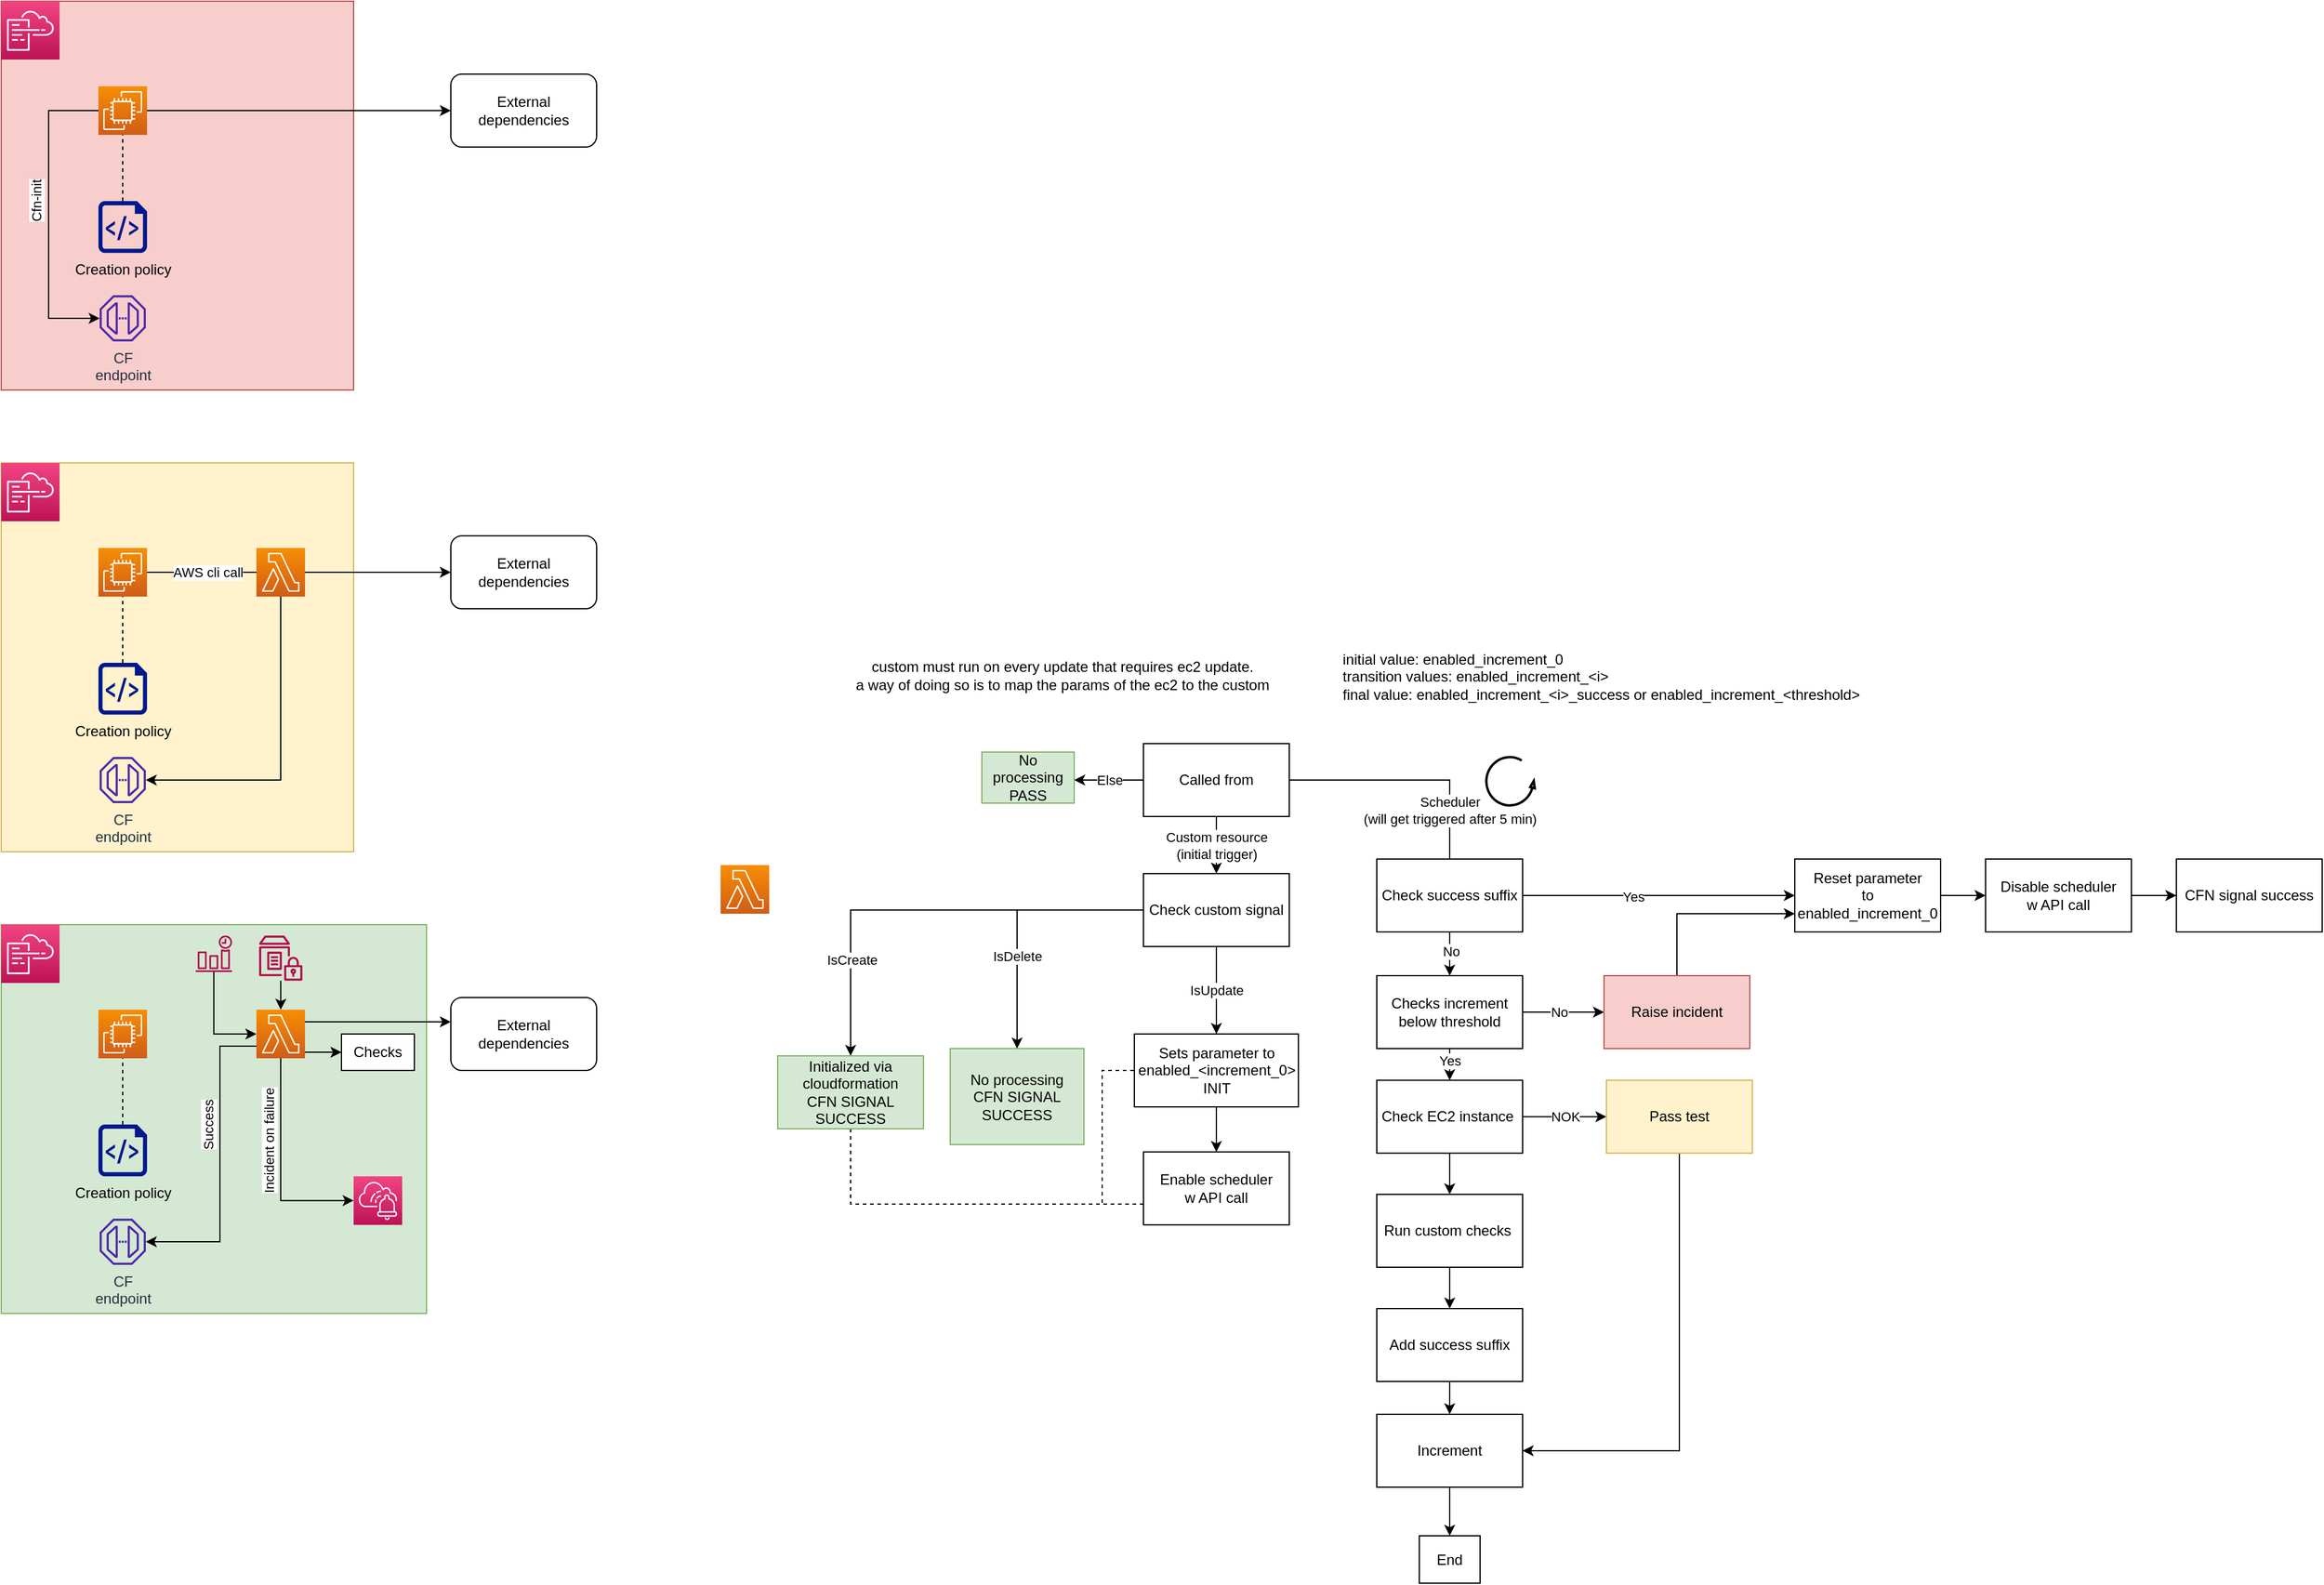 <mxfile version="16.1.2" type="device"><diagram id="FhN0YhwfLMsi-lymDsW3" name="Page-1"><mxGraphModel dx="1318" dy="1031" grid="0" gridSize="10" guides="1" tooltips="1" connect="1" arrows="1" fold="1" page="1" pageScale="1" pageWidth="827" pageHeight="1169" math="0" shadow="0"><root><mxCell id="0"/><mxCell id="1" parent="0"/><mxCell id="jrHru4hNWrMTznHkmxCw-6" value="" style="rounded=0;whiteSpace=wrap;html=1;fillColor=#f8cecc;strokeColor=#b85450;" vertex="1" parent="1"><mxGeometry x="70" y="29" width="290" height="320" as="geometry"/></mxCell><mxCell id="jrHru4hNWrMTznHkmxCw-11" style="edgeStyle=orthogonalEdgeStyle;rounded=0;orthogonalLoop=1;jettySize=auto;html=1;endArrow=classic;endFill=1;" edge="1" parent="1" source="jrHru4hNWrMTznHkmxCw-2" target="jrHru4hNWrMTznHkmxCw-12"><mxGeometry relative="1" as="geometry"><mxPoint x="270" y="119" as="targetPoint"/></mxGeometry></mxCell><mxCell id="jrHru4hNWrMTznHkmxCw-26" style="edgeStyle=orthogonalEdgeStyle;rounded=0;orthogonalLoop=1;jettySize=auto;html=1;endArrow=classic;endFill=1;" edge="1" parent="1" source="jrHru4hNWrMTznHkmxCw-2" target="jrHru4hNWrMTznHkmxCw-28"><mxGeometry relative="1" as="geometry"><Array as="points"><mxPoint x="109" y="119"/></Array></mxGeometry></mxCell><mxCell id="jrHru4hNWrMTznHkmxCw-27" value="Cfn-init" style="edgeLabel;html=1;align=center;verticalAlign=middle;resizable=0;points=[];rotation=-90;" vertex="1" connectable="0" parent="jrHru4hNWrMTznHkmxCw-26"><mxGeometry x="-0.32" y="1" relative="1" as="geometry"><mxPoint x="-11" y="29" as="offset"/></mxGeometry></mxCell><mxCell id="jrHru4hNWrMTznHkmxCw-2" value="" style="sketch=0;points=[[0,0,0],[0.25,0,0],[0.5,0,0],[0.75,0,0],[1,0,0],[0,1,0],[0.25,1,0],[0.5,1,0],[0.75,1,0],[1,1,0],[0,0.25,0],[0,0.5,0],[0,0.75,0],[1,0.25,0],[1,0.5,0],[1,0.75,0]];outlineConnect=0;fontColor=#232F3E;gradientColor=#F78E04;gradientDirection=north;fillColor=#D05C17;strokeColor=#ffffff;dashed=0;verticalLabelPosition=bottom;verticalAlign=top;align=center;html=1;fontSize=12;fontStyle=0;aspect=fixed;shape=mxgraph.aws4.resourceIcon;resIcon=mxgraph.aws4.ec2;" vertex="1" parent="1"><mxGeometry x="150" y="99" width="40" height="40" as="geometry"/></mxCell><mxCell id="jrHru4hNWrMTznHkmxCw-9" value="" style="edgeStyle=orthogonalEdgeStyle;rounded=0;orthogonalLoop=1;jettySize=auto;html=1;endArrow=none;endFill=0;dashed=1;" edge="1" parent="1" source="jrHru4hNWrMTznHkmxCw-4" target="jrHru4hNWrMTznHkmxCw-2"><mxGeometry relative="1" as="geometry"/></mxCell><mxCell id="jrHru4hNWrMTznHkmxCw-4" value="Creation policy" style="sketch=0;aspect=fixed;pointerEvents=1;shadow=0;dashed=0;html=1;strokeColor=none;labelPosition=center;verticalLabelPosition=bottom;verticalAlign=top;align=center;fillColor=#00188D;shape=mxgraph.azure.script_file" vertex="1" parent="1"><mxGeometry x="150" y="193.55" width="40" height="42.55" as="geometry"/></mxCell><mxCell id="jrHru4hNWrMTznHkmxCw-5" value="" style="sketch=0;points=[[0,0,0],[0.25,0,0],[0.5,0,0],[0.75,0,0],[1,0,0],[0,1,0],[0.25,1,0],[0.5,1,0],[0.75,1,0],[1,1,0],[0,0.25,0],[0,0.5,0],[0,0.75,0],[1,0.25,0],[1,0.5,0],[1,0.75,0]];points=[[0,0,0],[0.25,0,0],[0.5,0,0],[0.75,0,0],[1,0,0],[0,1,0],[0.25,1,0],[0.5,1,0],[0.75,1,0],[1,1,0],[0,0.25,0],[0,0.5,0],[0,0.75,0],[1,0.25,0],[1,0.5,0],[1,0.75,0]];outlineConnect=0;fontColor=#232F3E;gradientColor=#F34482;gradientDirection=north;fillColor=#BC1356;strokeColor=#ffffff;dashed=0;verticalLabelPosition=bottom;verticalAlign=top;align=center;html=1;fontSize=12;fontStyle=0;aspect=fixed;shape=mxgraph.aws4.resourceIcon;resIcon=mxgraph.aws4.cloudformation;" vertex="1" parent="1"><mxGeometry x="70" y="29" width="48" height="48" as="geometry"/></mxCell><mxCell id="jrHru4hNWrMTznHkmxCw-12" value="External dependencies" style="rounded=1;whiteSpace=wrap;html=1;" vertex="1" parent="1"><mxGeometry x="440" y="89" width="120" height="60" as="geometry"/></mxCell><mxCell id="jrHru4hNWrMTznHkmxCw-28" value="CF&lt;br&gt;endpoint" style="sketch=0;outlineConnect=0;fontColor=#232F3E;gradientColor=none;fillColor=#4D27AA;strokeColor=none;dashed=0;verticalLabelPosition=bottom;verticalAlign=top;align=center;html=1;fontSize=12;fontStyle=0;aspect=fixed;pointerEvents=1;shape=mxgraph.aws4.endpoint;" vertex="1" parent="1"><mxGeometry x="151" y="271" width="38" height="38" as="geometry"/></mxCell><mxCell id="jrHru4hNWrMTznHkmxCw-39" value="" style="rounded=0;whiteSpace=wrap;html=1;fillColor=#fff2cc;strokeColor=#d6b656;" vertex="1" parent="1"><mxGeometry x="70" y="409" width="290" height="320" as="geometry"/></mxCell><mxCell id="jrHru4hNWrMTznHkmxCw-40" style="edgeStyle=orthogonalEdgeStyle;rounded=0;orthogonalLoop=1;jettySize=auto;html=1;endArrow=classic;endFill=1;startArrow=none;" edge="1" parent="1" source="jrHru4hNWrMTznHkmxCw-49" target="jrHru4hNWrMTznHkmxCw-47"><mxGeometry relative="1" as="geometry"><mxPoint x="270" y="499" as="targetPoint"/></mxGeometry></mxCell><mxCell id="jrHru4hNWrMTznHkmxCw-43" value="" style="sketch=0;points=[[0,0,0],[0.25,0,0],[0.5,0,0],[0.75,0,0],[1,0,0],[0,1,0],[0.25,1,0],[0.5,1,0],[0.75,1,0],[1,1,0],[0,0.25,0],[0,0.5,0],[0,0.75,0],[1,0.25,0],[1,0.5,0],[1,0.75,0]];outlineConnect=0;fontColor=#232F3E;gradientColor=#F78E04;gradientDirection=north;fillColor=#D05C17;strokeColor=#ffffff;dashed=0;verticalLabelPosition=bottom;verticalAlign=top;align=center;html=1;fontSize=12;fontStyle=0;aspect=fixed;shape=mxgraph.aws4.resourceIcon;resIcon=mxgraph.aws4.ec2;" vertex="1" parent="1"><mxGeometry x="150" y="479" width="40" height="40" as="geometry"/></mxCell><mxCell id="jrHru4hNWrMTznHkmxCw-44" value="" style="edgeStyle=orthogonalEdgeStyle;rounded=0;orthogonalLoop=1;jettySize=auto;html=1;endArrow=none;endFill=0;dashed=1;" edge="1" parent="1" source="jrHru4hNWrMTznHkmxCw-45" target="jrHru4hNWrMTznHkmxCw-43"><mxGeometry relative="1" as="geometry"/></mxCell><mxCell id="jrHru4hNWrMTznHkmxCw-45" value="Creation policy" style="sketch=0;aspect=fixed;pointerEvents=1;shadow=0;dashed=0;html=1;strokeColor=none;labelPosition=center;verticalLabelPosition=bottom;verticalAlign=top;align=center;fillColor=#00188D;shape=mxgraph.azure.script_file" vertex="1" parent="1"><mxGeometry x="150" y="573.55" width="40" height="42.55" as="geometry"/></mxCell><mxCell id="jrHru4hNWrMTznHkmxCw-46" value="" style="sketch=0;points=[[0,0,0],[0.25,0,0],[0.5,0,0],[0.75,0,0],[1,0,0],[0,1,0],[0.25,1,0],[0.5,1,0],[0.75,1,0],[1,1,0],[0,0.25,0],[0,0.5,0],[0,0.75,0],[1,0.25,0],[1,0.5,0],[1,0.75,0]];points=[[0,0,0],[0.25,0,0],[0.5,0,0],[0.75,0,0],[1,0,0],[0,1,0],[0.25,1,0],[0.5,1,0],[0.75,1,0],[1,1,0],[0,0.25,0],[0,0.5,0],[0,0.75,0],[1,0.25,0],[1,0.5,0],[1,0.75,0]];outlineConnect=0;fontColor=#232F3E;gradientColor=#F34482;gradientDirection=north;fillColor=#BC1356;strokeColor=#ffffff;dashed=0;verticalLabelPosition=bottom;verticalAlign=top;align=center;html=1;fontSize=12;fontStyle=0;aspect=fixed;shape=mxgraph.aws4.resourceIcon;resIcon=mxgraph.aws4.cloudformation;" vertex="1" parent="1"><mxGeometry x="70" y="409" width="48" height="48" as="geometry"/></mxCell><mxCell id="jrHru4hNWrMTznHkmxCw-47" value="External dependencies" style="rounded=1;whiteSpace=wrap;html=1;" vertex="1" parent="1"><mxGeometry x="440" y="469" width="120" height="60" as="geometry"/></mxCell><mxCell id="jrHru4hNWrMTznHkmxCw-48" value="CF&lt;br&gt;endpoint" style="sketch=0;outlineConnect=0;fontColor=#232F3E;gradientColor=none;fillColor=#4D27AA;strokeColor=none;dashed=0;verticalLabelPosition=bottom;verticalAlign=top;align=center;html=1;fontSize=12;fontStyle=0;aspect=fixed;pointerEvents=1;shape=mxgraph.aws4.endpoint;" vertex="1" parent="1"><mxGeometry x="151" y="651" width="38" height="38" as="geometry"/></mxCell><mxCell id="jrHru4hNWrMTznHkmxCw-51" style="edgeStyle=orthogonalEdgeStyle;rounded=0;orthogonalLoop=1;jettySize=auto;html=1;endArrow=classic;endFill=1;" edge="1" parent="1" source="jrHru4hNWrMTznHkmxCw-49" target="jrHru4hNWrMTznHkmxCw-48"><mxGeometry relative="1" as="geometry"><Array as="points"><mxPoint x="300" y="670"/></Array></mxGeometry></mxCell><mxCell id="jrHru4hNWrMTznHkmxCw-49" value="" style="sketch=0;points=[[0,0,0],[0.25,0,0],[0.5,0,0],[0.75,0,0],[1,0,0],[0,1,0],[0.25,1,0],[0.5,1,0],[0.75,1,0],[1,1,0],[0,0.25,0],[0,0.5,0],[0,0.75,0],[1,0.25,0],[1,0.5,0],[1,0.75,0]];outlineConnect=0;fontColor=#232F3E;gradientColor=#F78E04;gradientDirection=north;fillColor=#D05C17;strokeColor=#ffffff;dashed=0;verticalLabelPosition=bottom;verticalAlign=top;align=center;html=1;fontSize=12;fontStyle=0;aspect=fixed;shape=mxgraph.aws4.resourceIcon;resIcon=mxgraph.aws4.lambda;" vertex="1" parent="1"><mxGeometry x="280" y="479" width="40" height="40" as="geometry"/></mxCell><mxCell id="jrHru4hNWrMTznHkmxCw-50" value="" style="edgeStyle=orthogonalEdgeStyle;rounded=0;orthogonalLoop=1;jettySize=auto;html=1;endArrow=none;endFill=1;" edge="1" parent="1" source="jrHru4hNWrMTznHkmxCw-43" target="jrHru4hNWrMTznHkmxCw-49"><mxGeometry relative="1" as="geometry"><mxPoint x="440" y="499" as="targetPoint"/><mxPoint x="190" y="499" as="sourcePoint"/></mxGeometry></mxCell><mxCell id="jrHru4hNWrMTznHkmxCw-54" value="AWS cli call" style="edgeLabel;html=1;align=center;verticalAlign=middle;resizable=0;points=[];" vertex="1" connectable="0" parent="jrHru4hNWrMTznHkmxCw-50"><mxGeometry x="-0.178" relative="1" as="geometry"><mxPoint x="13" as="offset"/></mxGeometry></mxCell><mxCell id="jrHru4hNWrMTznHkmxCw-55" value="" style="rounded=0;whiteSpace=wrap;html=1;fillColor=#d5e8d4;strokeColor=#82b366;" vertex="1" parent="1"><mxGeometry x="70" y="789" width="350" height="320" as="geometry"/></mxCell><mxCell id="jrHru4hNWrMTznHkmxCw-56" style="edgeStyle=orthogonalEdgeStyle;rounded=0;orthogonalLoop=1;jettySize=auto;html=1;endArrow=classic;endFill=1;startArrow=none;" edge="1" parent="1" source="jrHru4hNWrMTznHkmxCw-64" target="jrHru4hNWrMTznHkmxCw-61"><mxGeometry relative="1" as="geometry"><mxPoint x="270" y="879" as="targetPoint"/><Array as="points"><mxPoint x="390" y="869"/><mxPoint x="390" y="869"/></Array></mxGeometry></mxCell><mxCell id="jrHru4hNWrMTznHkmxCw-57" value="" style="sketch=0;points=[[0,0,0],[0.25,0,0],[0.5,0,0],[0.75,0,0],[1,0,0],[0,1,0],[0.25,1,0],[0.5,1,0],[0.75,1,0],[1,1,0],[0,0.25,0],[0,0.5,0],[0,0.75,0],[1,0.25,0],[1,0.5,0],[1,0.75,0]];outlineConnect=0;fontColor=#232F3E;gradientColor=#F78E04;gradientDirection=north;fillColor=#D05C17;strokeColor=#ffffff;dashed=0;verticalLabelPosition=bottom;verticalAlign=top;align=center;html=1;fontSize=12;fontStyle=0;aspect=fixed;shape=mxgraph.aws4.resourceIcon;resIcon=mxgraph.aws4.ec2;" vertex="1" parent="1"><mxGeometry x="150" y="859" width="40" height="40" as="geometry"/></mxCell><mxCell id="jrHru4hNWrMTznHkmxCw-58" value="" style="edgeStyle=orthogonalEdgeStyle;rounded=0;orthogonalLoop=1;jettySize=auto;html=1;endArrow=none;endFill=0;dashed=1;" edge="1" parent="1" source="jrHru4hNWrMTznHkmxCw-59" target="jrHru4hNWrMTznHkmxCw-57"><mxGeometry relative="1" as="geometry"/></mxCell><mxCell id="jrHru4hNWrMTznHkmxCw-59" value="Creation policy" style="sketch=0;aspect=fixed;pointerEvents=1;shadow=0;dashed=0;html=1;strokeColor=none;labelPosition=center;verticalLabelPosition=bottom;verticalAlign=top;align=center;fillColor=#00188D;shape=mxgraph.azure.script_file" vertex="1" parent="1"><mxGeometry x="150" y="953.55" width="40" height="42.55" as="geometry"/></mxCell><mxCell id="jrHru4hNWrMTznHkmxCw-60" value="" style="sketch=0;points=[[0,0,0],[0.25,0,0],[0.5,0,0],[0.75,0,0],[1,0,0],[0,1,0],[0.25,1,0],[0.5,1,0],[0.75,1,0],[1,1,0],[0,0.25,0],[0,0.5,0],[0,0.75,0],[1,0.25,0],[1,0.5,0],[1,0.75,0]];points=[[0,0,0],[0.25,0,0],[0.5,0,0],[0.75,0,0],[1,0,0],[0,1,0],[0.25,1,0],[0.5,1,0],[0.75,1,0],[1,1,0],[0,0.25,0],[0,0.5,0],[0,0.75,0],[1,0.25,0],[1,0.5,0],[1,0.75,0]];outlineConnect=0;fontColor=#232F3E;gradientColor=#F34482;gradientDirection=north;fillColor=#BC1356;strokeColor=#ffffff;dashed=0;verticalLabelPosition=bottom;verticalAlign=top;align=center;html=1;fontSize=12;fontStyle=0;aspect=fixed;shape=mxgraph.aws4.resourceIcon;resIcon=mxgraph.aws4.cloudformation;" vertex="1" parent="1"><mxGeometry x="70" y="789" width="48" height="48" as="geometry"/></mxCell><mxCell id="jrHru4hNWrMTznHkmxCw-61" value="External dependencies" style="rounded=1;whiteSpace=wrap;html=1;" vertex="1" parent="1"><mxGeometry x="440" y="849" width="120" height="60" as="geometry"/></mxCell><mxCell id="jrHru4hNWrMTznHkmxCw-62" value="CF&lt;br&gt;endpoint" style="sketch=0;outlineConnect=0;fontColor=#232F3E;gradientColor=none;fillColor=#4D27AA;strokeColor=none;dashed=0;verticalLabelPosition=bottom;verticalAlign=top;align=center;html=1;fontSize=12;fontStyle=0;aspect=fixed;pointerEvents=1;shape=mxgraph.aws4.endpoint;" vertex="1" parent="1"><mxGeometry x="151" y="1031" width="38" height="38" as="geometry"/></mxCell><mxCell id="jrHru4hNWrMTznHkmxCw-63" style="edgeStyle=orthogonalEdgeStyle;rounded=0;orthogonalLoop=1;jettySize=auto;html=1;endArrow=classic;endFill=1;" edge="1" parent="1" source="jrHru4hNWrMTznHkmxCw-64" target="jrHru4hNWrMTznHkmxCw-62"><mxGeometry relative="1" as="geometry"><Array as="points"><mxPoint x="250" y="889"/><mxPoint x="250" y="1050"/></Array></mxGeometry></mxCell><mxCell id="jrHru4hNWrMTznHkmxCw-81" value="Success" style="edgeLabel;html=1;align=center;verticalAlign=middle;resizable=0;points=[];rotation=-90;" vertex="1" connectable="0" parent="jrHru4hNWrMTznHkmxCw-63"><mxGeometry x="-0.341" y="1" relative="1" as="geometry"><mxPoint x="-11" y="12" as="offset"/></mxGeometry></mxCell><mxCell id="jrHru4hNWrMTznHkmxCw-76" style="edgeStyle=orthogonalEdgeStyle;rounded=0;orthogonalLoop=1;jettySize=auto;html=1;endArrow=classic;endFill=1;" edge="1" parent="1" source="jrHru4hNWrMTznHkmxCw-64" target="jrHru4hNWrMTznHkmxCw-73"><mxGeometry relative="1" as="geometry"><Array as="points"><mxPoint x="330" y="894"/><mxPoint x="330" y="894"/></Array></mxGeometry></mxCell><mxCell id="jrHru4hNWrMTznHkmxCw-79" style="edgeStyle=orthogonalEdgeStyle;rounded=0;orthogonalLoop=1;jettySize=auto;html=1;entryX=0;entryY=0.5;entryDx=0;entryDy=0;entryPerimeter=0;endArrow=classic;endFill=1;" edge="1" parent="1" source="jrHru4hNWrMTznHkmxCw-64" target="jrHru4hNWrMTznHkmxCw-77"><mxGeometry relative="1" as="geometry"><Array as="points"><mxPoint x="300" y="1016"/></Array></mxGeometry></mxCell><mxCell id="jrHru4hNWrMTznHkmxCw-80" value="Incident on failure" style="edgeLabel;html=1;align=center;verticalAlign=middle;resizable=0;points=[];rotation=-90;" vertex="1" connectable="0" parent="jrHru4hNWrMTznHkmxCw-79"><mxGeometry x="-0.232" y="2" relative="1" as="geometry"><mxPoint x="-12" as="offset"/></mxGeometry></mxCell><mxCell id="jrHru4hNWrMTznHkmxCw-64" value="" style="sketch=0;points=[[0,0,0],[0.25,0,0],[0.5,0,0],[0.75,0,0],[1,0,0],[0,1,0],[0.25,1,0],[0.5,1,0],[0.75,1,0],[1,1,0],[0,0.25,0],[0,0.5,0],[0,0.75,0],[1,0.25,0],[1,0.5,0],[1,0.75,0]];outlineConnect=0;fontColor=#232F3E;gradientColor=#F78E04;gradientDirection=north;fillColor=#D05C17;strokeColor=#ffffff;dashed=0;verticalLabelPosition=bottom;verticalAlign=top;align=center;html=1;fontSize=12;fontStyle=0;aspect=fixed;shape=mxgraph.aws4.resourceIcon;resIcon=mxgraph.aws4.lambda;" vertex="1" parent="1"><mxGeometry x="280" y="859" width="40" height="40" as="geometry"/></mxCell><mxCell id="jrHru4hNWrMTznHkmxCw-74" style="edgeStyle=orthogonalEdgeStyle;rounded=0;orthogonalLoop=1;jettySize=auto;html=1;endArrow=classic;endFill=1;" edge="1" parent="1" source="jrHru4hNWrMTznHkmxCw-67" target="jrHru4hNWrMTznHkmxCw-64"><mxGeometry relative="1" as="geometry"><Array as="points"><mxPoint x="245" y="879"/></Array></mxGeometry></mxCell><mxCell id="jrHru4hNWrMTznHkmxCw-67" value="" style="sketch=0;outlineConnect=0;fontColor=#232F3E;gradientColor=none;fillColor=#B0084D;strokeColor=none;dashed=0;verticalLabelPosition=bottom;verticalAlign=top;align=center;html=1;fontSize=12;fontStyle=0;aspect=fixed;pointerEvents=1;shape=mxgraph.aws4.event_time_based;" vertex="1" parent="1"><mxGeometry x="230" y="798" width="30" height="30" as="geometry"/></mxCell><mxCell id="jrHru4hNWrMTznHkmxCw-71" style="edgeStyle=orthogonalEdgeStyle;rounded=0;orthogonalLoop=1;jettySize=auto;html=1;entryX=0.5;entryY=0;entryDx=0;entryDy=0;entryPerimeter=0;endArrow=classic;endFill=1;" edge="1" parent="1" source="jrHru4hNWrMTznHkmxCw-68" target="jrHru4hNWrMTznHkmxCw-64"><mxGeometry relative="1" as="geometry"/></mxCell><mxCell id="jrHru4hNWrMTznHkmxCw-68" value="" style="sketch=0;outlineConnect=0;fontColor=#232F3E;gradientColor=none;fillColor=#B0084D;strokeColor=none;dashed=0;verticalLabelPosition=bottom;verticalAlign=top;align=center;html=1;fontSize=12;fontStyle=0;aspect=fixed;pointerEvents=1;shape=mxgraph.aws4.parameter_store;" vertex="1" parent="1"><mxGeometry x="282.17" y="798" width="35.67" height="37.1" as="geometry"/></mxCell><mxCell id="jrHru4hNWrMTznHkmxCw-73" value="Checks" style="rounded=0;whiteSpace=wrap;html=1;" vertex="1" parent="1"><mxGeometry x="350" y="879" width="60" height="30" as="geometry"/></mxCell><mxCell id="jrHru4hNWrMTznHkmxCw-77" value="" style="sketch=0;points=[[0,0,0],[0.25,0,0],[0.5,0,0],[0.75,0,0],[1,0,0],[0,1,0],[0.25,1,0],[0.5,1,0],[0.75,1,0],[1,1,0],[0,0.25,0],[0,0.5,0],[0,0.75,0],[1,0.25,0],[1,0.5,0],[1,0.75,0]];points=[[0,0,0],[0.25,0,0],[0.5,0,0],[0.75,0,0],[1,0,0],[0,1,0],[0.25,1,0],[0.5,1,0],[0.75,1,0],[1,1,0],[0,0.25,0],[0,0.5,0],[0,0.75,0],[1,0.25,0],[1,0.5,0],[1,0.75,0]];outlineConnect=0;fontColor=#232F3E;gradientColor=#F34482;gradientDirection=north;fillColor=#BC1356;strokeColor=#ffffff;dashed=0;verticalLabelPosition=bottom;verticalAlign=top;align=center;html=1;fontSize=12;fontStyle=0;aspect=fixed;shape=mxgraph.aws4.resourceIcon;resIcon=mxgraph.aws4.systems_manager_incident_manager;" vertex="1" parent="1"><mxGeometry x="360" y="996.1" width="40" height="40" as="geometry"/></mxCell><mxCell id="jrHru4hNWrMTznHkmxCw-82" value="" style="sketch=0;points=[[0,0,0],[0.25,0,0],[0.5,0,0],[0.75,0,0],[1,0,0],[0,1,0],[0.25,1,0],[0.5,1,0],[0.75,1,0],[1,1,0],[0,0.25,0],[0,0.5,0],[0,0.75,0],[1,0.25,0],[1,0.5,0],[1,0.75,0]];outlineConnect=0;fontColor=#232F3E;gradientColor=#F78E04;gradientDirection=north;fillColor=#D05C17;strokeColor=#ffffff;dashed=0;verticalLabelPosition=bottom;verticalAlign=top;align=center;html=1;fontSize=12;fontStyle=0;aspect=fixed;shape=mxgraph.aws4.resourceIcon;resIcon=mxgraph.aws4.lambda;" vertex="1" parent="1"><mxGeometry x="662" y="740" width="40" height="40" as="geometry"/></mxCell><mxCell id="jrHru4hNWrMTznHkmxCw-86" style="edgeStyle=orthogonalEdgeStyle;rounded=0;orthogonalLoop=1;jettySize=auto;html=1;endArrow=classic;endFill=1;" edge="1" parent="1" source="jrHru4hNWrMTznHkmxCw-84" target="jrHru4hNWrMTznHkmxCw-85"><mxGeometry relative="1" as="geometry"/></mxCell><mxCell id="jrHru4hNWrMTznHkmxCw-87" value="IsUpdate" style="edgeLabel;html=1;align=center;verticalAlign=middle;resizable=0;points=[];" vertex="1" connectable="0" parent="jrHru4hNWrMTznHkmxCw-86"><mxGeometry x="-0.389" relative="1" as="geometry"><mxPoint y="14" as="offset"/></mxGeometry></mxCell><mxCell id="jrHru4hNWrMTznHkmxCw-151" value="" style="edgeStyle=orthogonalEdgeStyle;rounded=0;orthogonalLoop=1;jettySize=auto;html=1;endArrow=classic;endFill=1;entryX=0.5;entryY=0;entryDx=0;entryDy=0;" edge="1" parent="1" source="jrHru4hNWrMTznHkmxCw-84" target="jrHru4hNWrMTznHkmxCw-153"><mxGeometry relative="1" as="geometry"><mxPoint x="920" y="889" as="targetPoint"/></mxGeometry></mxCell><mxCell id="jrHru4hNWrMTznHkmxCw-152" value="IsDelete" style="edgeLabel;html=1;align=center;verticalAlign=middle;resizable=0;points=[];" vertex="1" connectable="0" parent="jrHru4hNWrMTznHkmxCw-151"><mxGeometry x="0.299" relative="1" as="geometry"><mxPoint as="offset"/></mxGeometry></mxCell><mxCell id="jrHru4hNWrMTznHkmxCw-156" value="" style="edgeStyle=orthogonalEdgeStyle;rounded=0;orthogonalLoop=1;jettySize=auto;html=1;endArrow=classic;endFill=1;" edge="1" parent="1" source="jrHru4hNWrMTznHkmxCw-84" target="jrHru4hNWrMTznHkmxCw-155"><mxGeometry relative="1" as="geometry"/></mxCell><mxCell id="jrHru4hNWrMTznHkmxCw-157" value="IsCreate" style="edgeLabel;html=1;align=center;verticalAlign=middle;resizable=0;points=[];" vertex="1" connectable="0" parent="jrHru4hNWrMTznHkmxCw-156"><mxGeometry x="0.562" y="1" relative="1" as="geometry"><mxPoint as="offset"/></mxGeometry></mxCell><mxCell id="jrHru4hNWrMTznHkmxCw-84" value="Check custom signal" style="rounded=0;whiteSpace=wrap;html=1;" vertex="1" parent="1"><mxGeometry x="1010" y="747" width="120" height="60" as="geometry"/></mxCell><mxCell id="jrHru4hNWrMTznHkmxCw-145" style="edgeStyle=orthogonalEdgeStyle;rounded=0;orthogonalLoop=1;jettySize=auto;html=1;endArrow=classic;endFill=1;" edge="1" parent="1" source="jrHru4hNWrMTznHkmxCw-85" target="jrHru4hNWrMTznHkmxCw-144"><mxGeometry relative="1" as="geometry"/></mxCell><mxCell id="jrHru4hNWrMTznHkmxCw-85" value="Sets parameter to enabled_&amp;lt;increment_0&amp;gt;&lt;br&gt;INIT" style="rounded=0;whiteSpace=wrap;html=1;" vertex="1" parent="1"><mxGeometry x="1002.5" y="879" width="135" height="60" as="geometry"/></mxCell><mxCell id="jrHru4hNWrMTznHkmxCw-89" value="Custom resource&lt;br&gt;(initial trigger)" style="edgeStyle=orthogonalEdgeStyle;rounded=0;orthogonalLoop=1;jettySize=auto;html=1;endArrow=classic;endFill=1;" edge="1" parent="1" source="jrHru4hNWrMTznHkmxCw-88" target="jrHru4hNWrMTznHkmxCw-84"><mxGeometry relative="1" as="geometry"><Array as="points"><mxPoint x="1070" y="727"/><mxPoint x="1070" y="727"/></Array></mxGeometry></mxCell><mxCell id="jrHru4hNWrMTznHkmxCw-93" style="edgeStyle=orthogonalEdgeStyle;rounded=0;orthogonalLoop=1;jettySize=auto;html=1;endArrow=classic;endFill=1;entryX=0.5;entryY=0;entryDx=0;entryDy=0;" edge="1" parent="1" source="jrHru4hNWrMTznHkmxCw-88" target="jrHru4hNWrMTznHkmxCw-103"><mxGeometry relative="1" as="geometry"/></mxCell><mxCell id="jrHru4hNWrMTznHkmxCw-94" value="Scheduler&lt;br&gt;(will get triggered after 5 min)" style="edgeLabel;html=1;align=center;verticalAlign=middle;resizable=0;points=[];" vertex="1" connectable="0" parent="jrHru4hNWrMTznHkmxCw-93"><mxGeometry x="0.606" y="-1" relative="1" as="geometry"><mxPoint x="1" y="-79" as="offset"/></mxGeometry></mxCell><mxCell id="jrHru4hNWrMTznHkmxCw-123" value="No" style="edgeLabel;html=1;align=center;verticalAlign=middle;resizable=0;points=[];" vertex="1" connectable="0" parent="jrHru4hNWrMTznHkmxCw-93"><mxGeometry x="0.864" y="1" relative="1" as="geometry"><mxPoint as="offset"/></mxGeometry></mxCell><mxCell id="jrHru4hNWrMTznHkmxCw-95" value="Else" style="edgeStyle=orthogonalEdgeStyle;rounded=0;orthogonalLoop=1;jettySize=auto;html=1;endArrow=classic;endFill=1;" edge="1" parent="1" source="jrHru4hNWrMTznHkmxCw-88"><mxGeometry relative="1" as="geometry"><mxPoint x="953" y="670" as="targetPoint"/></mxGeometry></mxCell><mxCell id="jrHru4hNWrMTznHkmxCw-88" value="Called from" style="rounded=0;whiteSpace=wrap;html=1;" vertex="1" parent="1"><mxGeometry x="1010" y="640" width="120" height="60" as="geometry"/></mxCell><mxCell id="jrHru4hNWrMTznHkmxCw-96" value="No processing&lt;br&gt;PASS" style="rounded=0;whiteSpace=wrap;html=1;fillColor=#d5e8d4;strokeColor=#82b366;" vertex="1" parent="1"><mxGeometry x="877" y="647" width="76" height="42" as="geometry"/></mxCell><mxCell id="jrHru4hNWrMTznHkmxCw-106" style="edgeStyle=orthogonalEdgeStyle;rounded=0;orthogonalLoop=1;jettySize=auto;html=1;endArrow=classic;endFill=1;" edge="1" parent="1" source="jrHru4hNWrMTznHkmxCw-103"><mxGeometry relative="1" as="geometry"><mxPoint x="1389" y="861" as="targetPoint"/></mxGeometry></mxCell><mxCell id="jrHru4hNWrMTznHkmxCw-108" value="No" style="edgeLabel;html=1;align=center;verticalAlign=middle;resizable=0;points=[];" vertex="1" connectable="0" parent="jrHru4hNWrMTznHkmxCw-106"><mxGeometry x="-0.343" y="1" relative="1" as="geometry"><mxPoint x="8" y="1" as="offset"/></mxGeometry></mxCell><mxCell id="jrHru4hNWrMTznHkmxCw-110" style="edgeStyle=orthogonalEdgeStyle;rounded=0;orthogonalLoop=1;jettySize=auto;html=1;endArrow=classic;endFill=1;" edge="1" parent="1" source="jrHru4hNWrMTznHkmxCw-103" target="jrHru4hNWrMTznHkmxCw-109"><mxGeometry relative="1" as="geometry"/></mxCell><mxCell id="jrHru4hNWrMTznHkmxCw-121" value="Yes" style="edgeLabel;html=1;align=center;verticalAlign=middle;resizable=0;points=[];" vertex="1" connectable="0" parent="jrHru4hNWrMTznHkmxCw-110"><mxGeometry x="0.625" relative="1" as="geometry"><mxPoint y="-6" as="offset"/></mxGeometry></mxCell><mxCell id="jrHru4hNWrMTznHkmxCw-103" value="Checks increment below threshold" style="rounded=0;whiteSpace=wrap;html=1;" vertex="1" parent="1"><mxGeometry x="1202" y="831" width="120" height="60" as="geometry"/></mxCell><mxCell id="jrHru4hNWrMTznHkmxCw-125" style="edgeStyle=orthogonalEdgeStyle;rounded=0;orthogonalLoop=1;jettySize=auto;html=1;entryX=0;entryY=0.75;entryDx=0;entryDy=0;endArrow=classic;endFill=1;" edge="1" parent="1" source="jrHru4hNWrMTznHkmxCw-107" target="jrHru4hNWrMTznHkmxCw-116"><mxGeometry relative="1" as="geometry"><Array as="points"><mxPoint x="1449" y="780"/></Array></mxGeometry></mxCell><mxCell id="jrHru4hNWrMTznHkmxCw-107" value="Raise incident" style="rounded=0;whiteSpace=wrap;html=1;fillColor=#f8cecc;strokeColor=#b85450;" vertex="1" parent="1"><mxGeometry x="1389" y="831" width="120" height="60" as="geometry"/></mxCell><mxCell id="jrHru4hNWrMTznHkmxCw-112" style="edgeStyle=orthogonalEdgeStyle;rounded=0;orthogonalLoop=1;jettySize=auto;html=1;entryX=0.5;entryY=0;entryDx=0;entryDy=0;endArrow=classic;endFill=1;" edge="1" parent="1" source="jrHru4hNWrMTznHkmxCw-109" target="jrHru4hNWrMTznHkmxCw-111"><mxGeometry relative="1" as="geometry"/></mxCell><mxCell id="jrHru4hNWrMTznHkmxCw-114" value="" style="edgeStyle=orthogonalEdgeStyle;rounded=0;orthogonalLoop=1;jettySize=auto;html=1;endArrow=classic;endFill=1;" edge="1" parent="1" source="jrHru4hNWrMTznHkmxCw-109" target="jrHru4hNWrMTznHkmxCw-113"><mxGeometry relative="1" as="geometry"/></mxCell><mxCell id="jrHru4hNWrMTznHkmxCw-115" value="NOK" style="edgeLabel;html=1;align=center;verticalAlign=middle;resizable=0;points=[];" vertex="1" connectable="0" parent="jrHru4hNWrMTznHkmxCw-114"><mxGeometry x="-0.188" relative="1" as="geometry"><mxPoint x="7" as="offset"/></mxGeometry></mxCell><mxCell id="jrHru4hNWrMTznHkmxCw-109" value="Check EC2 instance&amp;nbsp;" style="rounded=0;whiteSpace=wrap;html=1;" vertex="1" parent="1"><mxGeometry x="1202" y="917.1" width="120" height="60" as="geometry"/></mxCell><mxCell id="jrHru4hNWrMTznHkmxCw-129" style="edgeStyle=orthogonalEdgeStyle;rounded=0;orthogonalLoop=1;jettySize=auto;html=1;endArrow=classic;endFill=1;" edge="1" parent="1" source="jrHru4hNWrMTznHkmxCw-111" target="jrHru4hNWrMTznHkmxCw-128"><mxGeometry relative="1" as="geometry"><mxPoint x="1262" y="1101" as="targetPoint"/></mxGeometry></mxCell><mxCell id="jrHru4hNWrMTznHkmxCw-111" value="Run custom checks&amp;nbsp;" style="rounded=0;whiteSpace=wrap;html=1;" vertex="1" parent="1"><mxGeometry x="1202" y="1011.0" width="120" height="60" as="geometry"/></mxCell><mxCell id="jrHru4hNWrMTznHkmxCw-136" style="edgeStyle=orthogonalEdgeStyle;rounded=0;orthogonalLoop=1;jettySize=auto;html=1;entryX=1;entryY=0.5;entryDx=0;entryDy=0;endArrow=classic;endFill=1;" edge="1" parent="1" source="jrHru4hNWrMTznHkmxCw-113" target="jrHru4hNWrMTznHkmxCw-134"><mxGeometry relative="1" as="geometry"><Array as="points"><mxPoint x="1451" y="1222"/></Array></mxGeometry></mxCell><mxCell id="jrHru4hNWrMTznHkmxCw-113" value="Pass test" style="whiteSpace=wrap;html=1;rounded=0;fillColor=#fff2cc;strokeColor=#d6b656;" vertex="1" parent="1"><mxGeometry x="1391" y="917.1" width="120" height="60" as="geometry"/></mxCell><mxCell id="jrHru4hNWrMTznHkmxCw-119" style="edgeStyle=orthogonalEdgeStyle;rounded=0;orthogonalLoop=1;jettySize=auto;html=1;endArrow=classic;endFill=1;" edge="1" parent="1" source="jrHru4hNWrMTznHkmxCw-116" target="jrHru4hNWrMTznHkmxCw-117"><mxGeometry relative="1" as="geometry"/></mxCell><mxCell id="jrHru4hNWrMTznHkmxCw-116" value="Reset parameter&lt;br&gt;to enabled_increment_0" style="rounded=0;whiteSpace=wrap;html=1;" vertex="1" parent="1"><mxGeometry x="1546" y="735.0" width="120" height="60" as="geometry"/></mxCell><mxCell id="jrHru4hNWrMTznHkmxCw-141" style="edgeStyle=orthogonalEdgeStyle;rounded=0;orthogonalLoop=1;jettySize=auto;html=1;endArrow=classic;endFill=1;" edge="1" parent="1" source="jrHru4hNWrMTznHkmxCw-117" target="jrHru4hNWrMTznHkmxCw-140"><mxGeometry relative="1" as="geometry"/></mxCell><mxCell id="jrHru4hNWrMTznHkmxCw-117" value="Disable scheduler&lt;br&gt;w API call" style="rounded=0;whiteSpace=wrap;html=1;" vertex="1" parent="1"><mxGeometry x="1703" y="735.0" width="120" height="60" as="geometry"/></mxCell><mxCell id="jrHru4hNWrMTznHkmxCw-124" style="edgeStyle=orthogonalEdgeStyle;rounded=0;orthogonalLoop=1;jettySize=auto;html=1;endArrow=classic;endFill=1;" edge="1" parent="1" source="jrHru4hNWrMTznHkmxCw-120" target="jrHru4hNWrMTznHkmxCw-116"><mxGeometry relative="1" as="geometry"/></mxCell><mxCell id="jrHru4hNWrMTznHkmxCw-139" value="Yes" style="edgeLabel;html=1;align=center;verticalAlign=middle;resizable=0;points=[];" vertex="1" connectable="0" parent="jrHru4hNWrMTznHkmxCw-124"><mxGeometry x="-0.188" y="-1" relative="1" as="geometry"><mxPoint as="offset"/></mxGeometry></mxCell><mxCell id="jrHru4hNWrMTznHkmxCw-120" value="Check success suffix" style="rounded=0;whiteSpace=wrap;html=1;" vertex="1" parent="1"><mxGeometry x="1202" y="735.0" width="120" height="60" as="geometry"/></mxCell><mxCell id="jrHru4hNWrMTznHkmxCw-135" style="edgeStyle=orthogonalEdgeStyle;rounded=0;orthogonalLoop=1;jettySize=auto;html=1;endArrow=classic;endFill=1;" edge="1" parent="1" source="jrHru4hNWrMTznHkmxCw-128" target="jrHru4hNWrMTznHkmxCw-134"><mxGeometry relative="1" as="geometry"/></mxCell><mxCell id="jrHru4hNWrMTznHkmxCw-128" value="Add success suffix" style="rounded=0;whiteSpace=wrap;html=1;" vertex="1" parent="1"><mxGeometry x="1202" y="1105.0" width="120" height="60" as="geometry"/></mxCell><mxCell id="jrHru4hNWrMTznHkmxCw-131" value="initial value: enabled_increment_0&lt;br&gt;transition values: enabled_increment_&amp;lt;i&amp;gt;&lt;br&gt;&lt;div&gt;&lt;span&gt;final value: enabled_increment_&amp;lt;i&amp;gt;_success or enabled_increment_&amp;lt;threshold&amp;gt;&lt;/span&gt;&lt;/div&gt;" style="text;html=1;align=left;verticalAlign=middle;resizable=0;points=[];autosize=1;strokeColor=none;fillColor=none;" vertex="1" parent="1"><mxGeometry x="1172" y="562" width="436" height="46" as="geometry"/></mxCell><mxCell id="jrHru4hNWrMTznHkmxCw-138" style="edgeStyle=orthogonalEdgeStyle;rounded=0;orthogonalLoop=1;jettySize=auto;html=1;endArrow=classic;endFill=1;" edge="1" parent="1" source="jrHru4hNWrMTznHkmxCw-134" target="jrHru4hNWrMTznHkmxCw-137"><mxGeometry relative="1" as="geometry"/></mxCell><mxCell id="jrHru4hNWrMTznHkmxCw-134" value="Increment" style="rounded=0;whiteSpace=wrap;html=1;" vertex="1" parent="1"><mxGeometry x="1202" y="1192.0" width="120" height="60" as="geometry"/></mxCell><mxCell id="jrHru4hNWrMTznHkmxCw-137" value="End" style="rounded=0;whiteSpace=wrap;html=1;" vertex="1" parent="1"><mxGeometry x="1237" y="1292" width="50" height="39" as="geometry"/></mxCell><mxCell id="jrHru4hNWrMTznHkmxCw-140" value="CFN signal success" style="rounded=0;whiteSpace=wrap;html=1;" vertex="1" parent="1"><mxGeometry x="1860" y="735.0" width="120" height="60" as="geometry"/></mxCell><mxCell id="jrHru4hNWrMTznHkmxCw-143" value="" style="verticalLabelPosition=bottom;html=1;verticalAlign=top;strokeWidth=2;shape=mxgraph.lean_mapping.physical_pull;pointerEvents=1;" vertex="1" parent="1"><mxGeometry x="1292" y="651" width="40" height="40" as="geometry"/></mxCell><mxCell id="jrHru4hNWrMTznHkmxCw-144" value="Enable scheduler&lt;br&gt;w API call" style="rounded=0;whiteSpace=wrap;html=1;" vertex="1" parent="1"><mxGeometry x="1010" y="976.1" width="120" height="60" as="geometry"/></mxCell><mxCell id="jrHru4hNWrMTznHkmxCw-148" value="custom must run on every update that requires ec2 update.&lt;br&gt;a way of doing so is to map the params of the ec2 to the custom" style="text;html=1;align=center;verticalAlign=middle;resizable=0;points=[];autosize=1;strokeColor=none;fillColor=none;" vertex="1" parent="1"><mxGeometry x="768" y="567.55" width="350" height="32" as="geometry"/></mxCell><mxCell id="jrHru4hNWrMTznHkmxCw-153" value="No processing&lt;br&gt;CFN SIGNAL SUCCESS" style="rounded=0;whiteSpace=wrap;html=1;fillColor=#d5e8d4;strokeColor=#82b366;" vertex="1" parent="1"><mxGeometry x="851" y="891" width="110" height="79" as="geometry"/></mxCell><mxCell id="jrHru4hNWrMTznHkmxCw-158" style="edgeStyle=orthogonalEdgeStyle;rounded=0;orthogonalLoop=1;jettySize=auto;html=1;endArrow=none;endFill=0;dashed=1;" edge="1" parent="1" source="jrHru4hNWrMTznHkmxCw-155" target="jrHru4hNWrMTznHkmxCw-85"><mxGeometry relative="1" as="geometry"><Array as="points"><mxPoint x="769" y="1019"/><mxPoint x="976" y="1019"/><mxPoint x="976" y="909"/></Array></mxGeometry></mxCell><mxCell id="jrHru4hNWrMTznHkmxCw-159" style="edgeStyle=orthogonalEdgeStyle;rounded=0;orthogonalLoop=1;jettySize=auto;html=1;entryX=0;entryY=0.5;entryDx=0;entryDy=0;dashed=1;endArrow=none;endFill=0;" edge="1" parent="1" source="jrHru4hNWrMTznHkmxCw-155" target="jrHru4hNWrMTznHkmxCw-144"><mxGeometry relative="1" as="geometry"><Array as="points"><mxPoint x="769" y="1019"/><mxPoint x="1010" y="1019"/></Array></mxGeometry></mxCell><mxCell id="jrHru4hNWrMTznHkmxCw-155" value="Initialized via cloudformation&lt;br&gt;CFN SIGNAL SUCCESS" style="whiteSpace=wrap;html=1;rounded=0;fillColor=#d5e8d4;strokeColor=#82b366;" vertex="1" parent="1"><mxGeometry x="709" y="897" width="120" height="60" as="geometry"/></mxCell></root></mxGraphModel></diagram></mxfile>